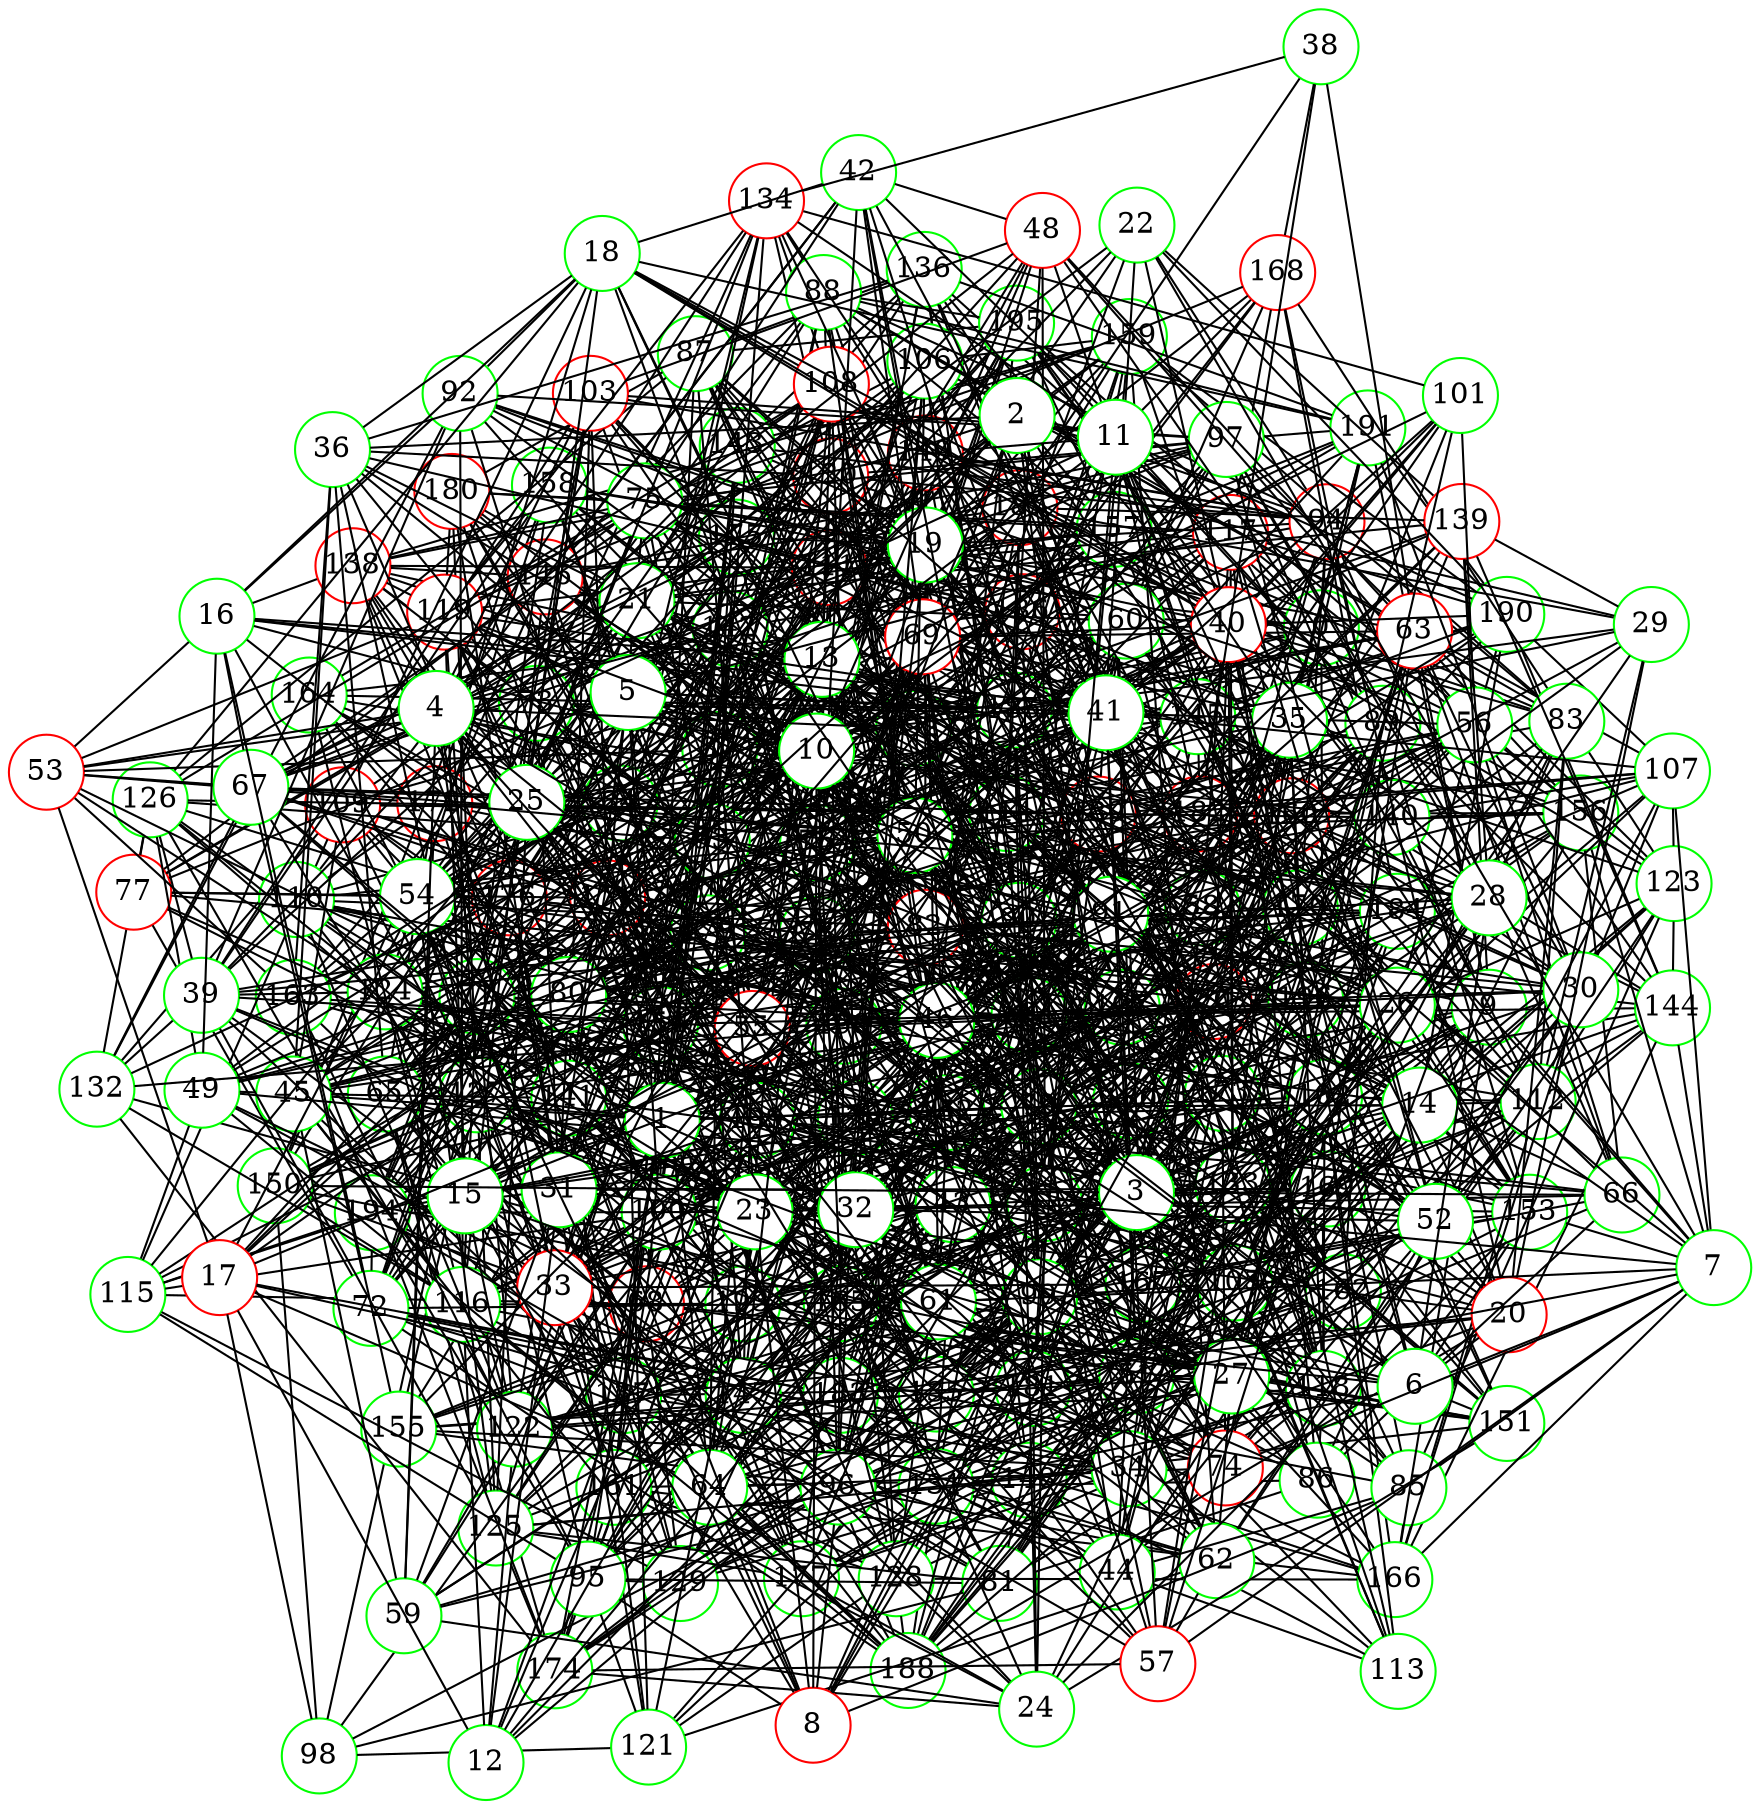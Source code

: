 graph {
graph ["layout"="fdp"]
node ["style"="filled","fillcolor"="white","fixedsize"="true","shape"="circle"]
"0" ["color"="green"]
"65" ["color"="green"]
"192" ["color"="green"]
"193" ["color"="green"]
"196" ["color"="green"]
"198" ["color"="green"]
"68" ["color"="red"]
"129" ["color"="green"]
"172" ["color"="red"]
"177" ["color"="green"]
"174" ["color"="green"]
"199" ["color"="green"]
"176" ["color"="red"]
"194" ["color"="green"]
"195" ["color"="green"]
"197" ["color"="green"]
"148" ["color"="green"]
"161" ["color"="green"]
"166" ["color"="green"]
"183" ["color"="green"]
"170" ["color"="green"]
"175" ["color"="green"]
"178" ["color"="green"]
"171" ["color"="red"]
"181" ["color"="green"]
"185" ["color"="green"]
"187" ["color"="red"]
"188" ["color"="green"]
"190" ["color"="green"]
"191" ["color"="green"]
"156" ["color"="green"]
"162" ["color"="green"]
"163" ["color"="green"]
"189" ["color"="red"]
"182" ["color"="red"]
"186" ["color"="red"]
"98" ["color"="green"]
"150" ["color"="green"]
"179" ["color"="green"]
"180" ["color"="red"]
"158" ["color"="green"]
"121" ["color"="green"]
"141" ["color"="green"]
"173" ["color"="green"]
"70" ["color"="red"]
"130" ["color"="green"]
"131" ["color"="green"]
"151" ["color"="green"]
"165" ["color"="green"]
"169" ["color"="green"]
"157" ["color"="green"]
"160" ["color"="red"]
"167" ["color"="green"]
"137" ["color"="green"]
"142" ["color"="green"]
"145" ["color"="green"]
"146" ["color"="red"]
"154" ["color"="green"]
"159" ["color"="green"]
"144" ["color"="green"]
"135" ["color"="green"]
"155" ["color"="green"]
"104" ["color"="green"]
"136" ["color"="green"]
"143" ["color"="green"]
"109" ["color"="red"]
"132" ["color"="green"]
"140" ["color"="green"]
"168" ["color"="red"]
"184" ["color"="green"]
"114" ["color"="green"]
"164" ["color"="green"]
"153" ["color"="green"]
"115" ["color"="green"]
"120" ["color"="red"]
"128" ["color"="green"]
"134" ["color"="red"]
"112" ["color"="green"]
"118" ["color"="green"]
"122" ["color"="green"]
"124" ["color"="green"]
"133" ["color"="green"]
"126" ["color"="green"]
"127" ["color"="green"]
"123" ["color"="green"]
"149" ["color"="red"]
"138" ["color"="red"]
"147" ["color"="green"]
"111" ["color"="red"]
"117" ["color"="red"]
"87" ["color"="green"]
"152" ["color"="green"]
"125" ["color"="green"]
"71" ["color"="green"]
"103" ["color"="red"]
"116" ["color"="green"]
"86" ["color"="green"]
"90" ["color"="green"]
"101" ["color"="green"]
"105" ["color"="green"]
"113" ["color"="green"]
"73" ["color"="green"]
"96" ["color"="green"]
"106" ["color"="green"]
"107" ["color"="green"]
"119" ["color"="red"]
"93" ["color"="green"]
"76" ["color"="green"]
"99" ["color"="green"]
"102" ["color"="green"]
"110" ["color"="green"]
"79" ["color"="green"]
"139" ["color"="red"]
"83" ["color"="green"]
"88" ["color"="green"]
"94" ["color"="red"]
"95" ["color"="green"]
"89" ["color"="green"]
"100" ["color"="green"]
"81" ["color"="green"]
"37" ["color"="green"]
"64" ["color"="green"]
"74" ["color"="red"]
"75" ["color"="green"]
"97" ["color"="green"]
"77" ["color"="red"]
"78" ["color"="green"]
"82" ["color"="red"]
"85" ["color"="green"]
"108" ["color"="red"]
"48" ["color"="red"]
"56" ["color"="green"]
"66" ["color"="green"]
"53" ["color"="red"]
"9" ["color"="green"]
"34" ["color"="green"]
"72" ["color"="green"]
"43" ["color"="green"]
"51" ["color"="green"]
"58" ["color"="green"]
"80" ["color"="green"]
"60" ["color"="green"]
"92" ["color"="green"]
"61" ["color"="green"]
"84" ["color"="green"]
"63" ["color"="red"]
"69" ["color"="red"]
"21" ["color"="green"]
"36" ["color"="green"]
"45" ["color"="green"]
"49" ["color"="green"]
"55" ["color"="red"]
"59" ["color"="green"]
"50" ["color"="green"]
"91" ["color"="green"]
"54" ["color"="green"]
"22" ["color"="green"]
"40" ["color"="red"]
"46" ["color"="green"]
"67" ["color"="green"]
"62" ["color"="green"]
"30" ["color"="green"]
"44" ["color"="green"]
"26" ["color"="green"]
"47" ["color"="green"]
"1" ["color"="green"]
"35" ["color"="green"]
"13" ["color"="green"]
"14" ["color"="green"]
"19" ["color"="green"]
"33" ["color"="red"]
"42" ["color"="green"]
"20" ["color"="red"]
"23" ["color"="green"]
"39" ["color"="green"]
"31" ["color"="green"]
"29" ["color"="green"]
"24" ["color"="green"]
"27" ["color"="green"]
"32" ["color"="green"]
"52" ["color"="green"]
"16" ["color"="green"]
"18" ["color"="green"]
"25" ["color"="green"]
"2" ["color"="green"]
"5" ["color"="green"]
"41" ["color"="green"]
"57" ["color"="red"]
"10" ["color"="green"]
"11" ["color"="green"]
"15" ["color"="green"]
"3" ["color"="green"]
"8" ["color"="red"]
"4" ["color"="green"]
"6" ["color"="green"]
"7" ["color"="green"]
"28" ["color"="green"]
"12" ["color"="green"]
"17" ["color"="red"]
"38" ["color"="green"]
"0" -- "65"
"0" -- "37"
"0" -- "136"
"0" -- "9"
"0" -- "76"
"0" -- "78"
"0" -- "47"
"0" -- "111"
"0" -- "51"
"0" -- "84"
"0" -- "117"
"0" -- "118"
"0" -- "58"
"0" -- "186"
"0" -- "187"
"0" -- "94"
"65" -- "192"
"65" -- "68"
"65" -- "71"
"65" -- "104"
"65" -- "73"
"65" -- "137"
"65" -- "76"
"65" -- "172"
"65" -- "174"
"65" -- "111"
"65" -- "175"
"65" -- "176"
"65" -- "81"
"65" -- "177"
"65" -- "187"
"65" -- "125"
"192" -- "193"
"192" -- "196"
"196" -- "198"
"68" -- "129"
"68" -- "98"
"68" -- "70"
"68" -- "138"
"68" -- "111"
"68" -- "177"
"68" -- "115"
"68" -- "182"
"68" -- "87"
"68" -- "151"
"68" -- "152"
"68" -- "154"
"68" -- "125"
"129" -- "172"
"129" -- "174"
"129" -- "176"
"129" -- "148"
"172" -- "177"
"174" -- "199"
"176" -- "194"
"176" -- "195"
"176" -- "197"
"176" -- "199"
"148" -- "161"
"148" -- "170"
"148" -- "171"
"148" -- "156"
"161" -- "166"
"161" -- "174"
"166" -- "183"
"183" -- "198"
"170" -- "192"
"170" -- "198"
"170" -- "175"
"175" -- "195"
"175" -- "178"
"178" -- "194"
"178" -- "197"
"171" -- "177"
"171" -- "178"
"171" -- "181"
"171" -- "185"
"171" -- "188"
"171" -- "190"
"185" -- "187"
"190" -- "191"
"156" -- "162"
"156" -- "195"
"156" -- "182"
"156" -- "185"
"162" -- "163"
"162" -- "197"
"162" -- "198"
"162" -- "178"
"162" -- "181"
"162" -- "185"
"162" -- "188"
"162" -- "189"
"163" -- "174"
"189" -- "193"
"182" -- "183"
"182" -- "186"
"186" -- "194"
"186" -- "196"
"98" -- "176"
"98" -- "150"
"98" -- "121"
"150" -- "179"
"150" -- "158"
"179" -- "195"
"179" -- "180"
"179" -- "181"
"158" -- "179"
"121" -- "176"
"121" -- "148"
"121" -- "181"
"121" -- "141"
"121" -- "173"
"141" -- "195"
"141" -- "175"
"141" -- "181"
"141" -- "189"
"173" -- "183"
"173" -- "185"
"70" -- "130"
"70" -- "135"
"70" -- "104"
"70" -- "136"
"70" -- "137"
"70" -- "141"
"70" -- "114"
"70" -- "118"
"70" -- "120"
"70" -- "185"
"70" -- "187"
"70" -- "188"
"70" -- "127"
"70" -- "191"
"130" -- "192"
"130" -- "131"
"130" -- "137"
"130" -- "144"
"130" -- "180"
"130" -- "151"
"130" -- "156"
"130" -- "188"
"130" -- "157"
"131" -- "141"
"131" -- "175"
"131" -- "151"
"131" -- "188"
"131" -- "157"
"151" -- "196"
"151" -- "165"
"151" -- "169"
"151" -- "173"
"151" -- "157"
"165" -- "166"
"169" -- "193"
"169" -- "199"
"157" -- "160"
"157" -- "192"
"157" -- "195"
"157" -- "167"
"157" -- "171"
"157" -- "180"
"157" -- "191"
"160" -- "196"
"160" -- "198"
"160" -- "170"
"160" -- "178"
"160" -- "181"
"160" -- "186"
"167" -- "174"
"167" -- "185"
"167" -- "191"
"137" -- "165"
"137" -- "142"
"137" -- "174"
"137" -- "176"
"137" -- "181"
"137" -- "154"
"137" -- "188"
"142" -- "160"
"142" -- "194"
"142" -- "195"
"142" -- "165"
"142" -- "198"
"142" -- "170"
"142" -- "171"
"142" -- "173"
"142" -- "175"
"142" -- "145"
"142" -- "146"
"142" -- "179"
"142" -- "158"
"142" -- "159"
"145" -- "182"
"145" -- "183"
"145" -- "190"
"146" -- "197"
"146" -- "170"
"146" -- "173"
"146" -- "150"
"146" -- "183"
"146" -- "154"
"146" -- "187"
"154" -- "161"
"154" -- "171"
"154" -- "189"
"159" -- "160"
"159" -- "185"
"159" -- "190"
"144" -- "166"
"144" -- "167"
"144" -- "175"
"144" -- "148"
"144" -- "186"
"144" -- "190"
"135" -- "162"
"135" -- "196"
"135" -- "169"
"135" -- "173"
"135" -- "177"
"135" -- "181"
"135" -- "154"
"135" -- "155"
"135" -- "189"
"155" -- "193"
"155" -- "179"
"155" -- "183"
"104" -- "192"
"104" -- "161"
"104" -- "136"
"104" -- "109"
"104" -- "112"
"104" -- "144"
"104" -- "114"
"104" -- "179"
"104" -- "149"
"104" -- "150"
"104" -- "182"
"104" -- "120"
"104" -- "189"
"136" -- "163"
"136" -- "199"
"136" -- "143"
"136" -- "176"
"136" -- "191"
"143" -- "161"
"143" -- "159"
"109" -- "193"
"109" -- "132"
"109" -- "165"
"109" -- "199"
"109" -- "137"
"109" -- "140"
"109" -- "172"
"109" -- "173"
"109" -- "114"
"109" -- "115"
"109" -- "120"
"109" -- "154"
"109" -- "186"
"132" -- "176"
"132" -- "174"
"140" -- "195"
"140" -- "197"
"140" -- "168"
"140" -- "145"
"140" -- "179"
"140" -- "183"
"140" -- "156"
"168" -- "184"
"168" -- "186"
"184" -- "189"
"114" -- "162"
"114" -- "194"
"114" -- "164"
"114" -- "180"
"114" -- "183"
"114" -- "153"
"114" -- "187"
"164" -- "176"
"164" -- "198"
"164" -- "185"
"164" -- "186"
"153" -- "160"
"153" -- "196"
"153" -- "177"
"153" -- "179"
"153" -- "184"
"115" -- "129"
"115" -- "194"
"115" -- "154"
"120" -- "128"
"120" -- "134"
"120" -- "169"
"120" -- "142"
"120" -- "175"
"120" -- "179"
"120" -- "186"
"128" -- "161"
"128" -- "166"
"128" -- "137"
"128" -- "185"
"128" -- "170"
"128" -- "188"
"134" -- "141"
"134" -- "179"
"134" -- "186"
"112" -- "160"
"112" -- "193"
"112" -- "166"
"112" -- "140"
"112" -- "143"
"112" -- "178"
"112" -- "181"
"112" -- "118"
"112" -- "182"
"112" -- "183"
"112" -- "123"
"118" -- "128"
"118" -- "193"
"118" -- "165"
"118" -- "198"
"118" -- "173"
"118" -- "145"
"118" -- "148"
"118" -- "122"
"118" -- "127"
"122" -- "198"
"122" -- "167"
"122" -- "169"
"122" -- "154"
"122" -- "124"
"122" -- "126"
"124" -- "161"
"124" -- "193"
"124" -- "133"
"124" -- "142"
"124" -- "178"
"124" -- "181"
"124" -- "182"
"124" -- "186"
"133" -- "198"
"133" -- "174"
"133" -- "151"
"133" -- "183"
"133" -- "184"
"133" -- "186"
"133" -- "188"
"133" -- "158"
"126" -- "130"
"126" -- "132"
"126" -- "141"
"126" -- "183"
"126" -- "189"
"127" -- "148"
"127" -- "180"
"127" -- "150"
"127" -- "155"
"123" -- "131"
"123" -- "168"
"123" -- "169"
"123" -- "144"
"149" -- "163"
"149" -- "165"
"149" -- "197"
"149" -- "173"
"149" -- "185"
"149" -- "187"
"138" -- "146"
"138" -- "147"
"138" -- "149"
"138" -- "185"
"138" -- "154"
"138" -- "189"
"138" -- "159"
"147" -- "192"
"147" -- "166"
"147" -- "179"
"147" -- "182"
"147" -- "154"
"147" -- "188"
"111" -- "130"
"111" -- "138"
"111" -- "141"
"111" -- "148"
"111" -- "156"
"111" -- "158"
"111" -- "159"
"111" -- "165"
"111" -- "169"
"111" -- "173"
"111" -- "117"
"111" -- "184"
"111" -- "186"
"111" -- "127"
"117" -- "160"
"117" -- "133"
"117" -- "168"
"117" -- "180"
"117" -- "123"
"117" -- "190"
"117" -- "127"
"87" -- "195"
"87" -- "167"
"87" -- "136"
"87" -- "111"
"87" -- "114"
"87" -- "180"
"87" -- "182"
"87" -- "126"
"152" -- "163"
"152" -- "196"
"152" -- "174"
"152" -- "183"
"125" -- "167"
"125" -- "199"
"125" -- "174"
"125" -- "177"
"125" -- "148"
"125" -- "127"
"71" -- "160"
"71" -- "161"
"71" -- "194"
"71" -- "103"
"71" -- "104"
"71" -- "141"
"71" -- "116"
"71" -- "86"
"71" -- "152"
"71" -- "185"
"71" -- "90"
"71" -- "122"
"71" -- "158"
"103" -- "192"
"103" -- "171"
"103" -- "141"
"103" -- "176"
"103" -- "127"
"116" -- "193"
"116" -- "132"
"116" -- "164"
"116" -- "197"
"116" -- "198"
"116" -- "171"
"116" -- "145"
"116" -- "146"
"116" -- "178"
"116" -- "150"
"116" -- "188"
"86" -- "192"
"86" -- "131"
"86" -- "167"
"86" -- "117"
"86" -- "118"
"86" -- "153"
"90" -- "192"
"90" -- "129"
"90" -- "193"
"90" -- "130"
"90" -- "196"
"90" -- "134"
"90" -- "199"
"90" -- "136"
"90" -- "143"
"90" -- "159"
"90" -- "161"
"90" -- "162"
"90" -- "101"
"90" -- "165"
"90" -- "105"
"90" -- "171"
"90" -- "172"
"90" -- "180"
"101" -- "160"
"101" -- "134"
"101" -- "104"
"101" -- "189"
"105" -- "131"
"105" -- "199"
"105" -- "113"
"105" -- "152"
"105" -- "184"
"105" -- "123"
"105" -- "188"
"113" -- "148"
"113" -- "133"
"113" -- "197"
"113" -- "182"
"113" -- "137"
"73" -- "96"
"73" -- "192"
"73" -- "131"
"73" -- "134"
"73" -- "135"
"73" -- "105"
"73" -- "106"
"73" -- "138"
"73" -- "176"
"73" -- "145"
"73" -- "182"
"73" -- "119"
"73" -- "152"
"73" -- "187"
"73" -- "93"
"96" -- "98"
"96" -- "162"
"96" -- "198"
"96" -- "114"
"96" -- "178"
"96" -- "152"
"96" -- "184"
"96" -- "155"
"96" -- "187"
"106" -- "107"
"106" -- "176"
"106" -- "178"
"106" -- "179"
"106" -- "118"
"106" -- "119"
"106" -- "159"
"107" -- "133"
"107" -- "140"
"107" -- "112"
"107" -- "178"
"107" -- "123"
"107" -- "189"
"107" -- "190"
"119" -- "128"
"119" -- "134"
"119" -- "135"
"119" -- "168"
"119" -- "138"
"119" -- "180"
"119" -- "157"
"119" -- "158"
"119" -- "127"
"93" -- "195"
"93" -- "166"
"93" -- "169"
"93" -- "138"
"93" -- "141"
"93" -- "111"
"93" -- "143"
"93" -- "180"
"93" -- "185"
"93" -- "125"
"93" -- "157"
"93" -- "126"
"76" -- "96"
"76" -- "99"
"76" -- "197"
"76" -- "102"
"76" -- "136"
"76" -- "106"
"76" -- "107"
"76" -- "110"
"76" -- "79"
"76" -- "111"
"76" -- "115"
"76" -- "89"
"76" -- "187"
"76" -- "159"
"99" -- "135"
"99" -- "140"
"99" -- "153"
"99" -- "160"
"99" -- "105"
"99" -- "106"
"99" -- "174"
"99" -- "175"
"99" -- "112"
"99" -- "113"
"99" -- "114"
"99" -- "185"
"99" -- "122"
"99" -- "186"
"102" -- "165"
"102" -- "166"
"102" -- "135"
"102" -- "105"
"102" -- "110"
"102" -- "112"
"102" -- "113"
"102" -- "179"
"102" -- "118"
"102" -- "187"
"110" -- "192"
"110" -- "198"
"110" -- "172"
"110" -- "141"
"110" -- "122"
"110" -- "188"
"79" -- "164"
"79" -- "196"
"79" -- "198"
"79" -- "199"
"79" -- "139"
"79" -- "171"
"79" -- "83"
"79" -- "147"
"79" -- "116"
"79" -- "182"
"79" -- "153"
"79" -- "156"
"79" -- "95"
"139" -- "173"
"139" -- "144"
"139" -- "185"
"139" -- "187"
"83" -- "171"
"83" -- "112"
"83" -- "88"
"83" -- "120"
"83" -- "184"
"83" -- "157"
"83" -- "94"
"83" -- "159"
"88" -- "192"
"88" -- "195"
"88" -- "172"
"88" -- "114"
"88" -- "146"
"88" -- "117"
"88" -- "120"
"88" -- "152"
"88" -- "154"
"88" -- "124"
"88" -- "93"
"88" -- "157"
"88" -- "94"
"88" -- "191"
"94" -- "103"
"94" -- "170"
"94" -- "142"
"94" -- "143"
"94" -- "176"
"94" -- "149"
"94" -- "181"
"94" -- "120"
"95" -- "129"
"95" -- "193"
"95" -- "194"
"95" -- "163"
"95" -- "199"
"95" -- "105"
"95" -- "140"
"95" -- "115"
"95" -- "152"
"95" -- "121"
"95" -- "189"
"95" -- "127"
"89" -- "160"
"89" -- "162"
"89" -- "195"
"89" -- "100"
"89" -- "135"
"89" -- "104"
"89" -- "105"
"89" -- "143"
"89" -- "144"
"89" -- "147"
"89" -- "153"
"89" -- "189"
"89" -- "158"
"100" -- "161"
"100" -- "143"
"100" -- "114"
"100" -- "115"
"100" -- "149"
"100" -- "152"
"100" -- "184"
"100" -- "126"
"81" -- "96"
"81" -- "98"
"81" -- "196"
"81" -- "133"
"81" -- "165"
"81" -- "145"
"81" -- "83"
"81" -- "116"
"81" -- "86"
"81" -- "118"
"81" -- "125"
"81" -- "95"
"37" -- "64"
"37" -- "100"
"37" -- "133"
"37" -- "197"
"37" -- "103"
"37" -- "73"
"37" -- "170"
"37" -- "76"
"37" -- "108"
"37" -- "140"
"37" -- "175"
"37" -- "48"
"37" -- "53"
"37" -- "187"
"37" -- "95"
"64" -- "128"
"64" -- "193"
"64" -- "99"
"64" -- "164"
"64" -- "74"
"64" -- "170"
"64" -- "79"
"64" -- "154"
"64" -- "187"
"64" -- "188"
"74" -- "196"
"74" -- "135"
"74" -- "75"
"74" -- "140"
"74" -- "173"
"74" -- "78"
"74" -- "112"
"74" -- "82"
"74" -- "118"
"74" -- "90"
"74" -- "127"
"75" -- "97"
"75" -- "194"
"75" -- "196"
"75" -- "197"
"75" -- "199"
"75" -- "138"
"75" -- "171"
"75" -- "77"
"75" -- "189"
"75" -- "126"
"75" -- "159"
"97" -- "198"
"97" -- "103"
"97" -- "140"
"97" -- "142"
"97" -- "111"
"97" -- "146"
"97" -- "120"
"97" -- "185"
"97" -- "154"
"97" -- "123"
"97" -- "191"
"77" -- "176"
"77" -- "196"
"77" -- "171"
"77" -- "126"
"77" -- "175"
"78" -- "128"
"78" -- "195"
"78" -- "133"
"78" -- "141"
"78" -- "176"
"78" -- "82"
"78" -- "85"
"78" -- "117"
"78" -- "150"
"78" -- "184"
"78" -- "121"
"78" -- "127"
"82" -- "164"
"82" -- "197"
"82" -- "110"
"82" -- "144"
"82" -- "149"
"82" -- "150"
"82" -- "184"
"82" -- "157"
"82" -- "159"
"85" -- "178"
"85" -- "116"
"85" -- "166"
"85" -- "105"
"85" -- "123"
"85" -- "189"
"108" -- "193"
"108" -- "164"
"108" -- "133"
"108" -- "171"
"108" -- "143"
"108" -- "178"
"108" -- "152"
"108" -- "154"
"108" -- "123"
"108" -- "156"
"108" -- "189"
"48" -- "196"
"48" -- "103"
"48" -- "78"
"48" -- "114"
"48" -- "149"
"48" -- "56"
"48" -- "89"
"48" -- "156"
"56" -- "66"
"56" -- "101"
"56" -- "165"
"56" -- "70"
"56" -- "199"
"56" -- "144"
"56" -- "178"
"56" -- "149"
"56" -- "152"
"56" -- "185"
"56" -- "90"
"56" -- "189"
"56" -- "190"
"66" -- "129"
"66" -- "167"
"66" -- "199"
"66" -- "152"
"66" -- "90"
"66" -- "186"
"66" -- "156"
"66" -- "94"
"53" -- "163"
"53" -- "119"
"53" -- "199"
"53" -- "73"
"53" -- "124"
"53" -- "172"
"9" -- "34"
"9" -- "100"
"9" -- "133"
"9" -- "166"
"9" -- "135"
"9" -- "167"
"9" -- "199"
"9" -- "139"
"9" -- "147"
"9" -- "21"
"9" -- "117"
"9" -- "149"
"9" -- "183"
"9" -- "188"
"9" -- "93"
"9" -- "63"
"9" -- "191"
"34" -- "99"
"34" -- "72"
"34" -- "137"
"34" -- "169"
"34" -- "43"
"34" -- "177"
"34" -- "84"
"34" -- "152"
"34" -- "90"
"34" -- "155"
"34" -- "125"
"34" -- "63"
"34" -- "191"
"72" -- "96"
"72" -- "194"
"72" -- "165"
"72" -- "77"
"72" -- "176"
"72" -- "179"
"72" -- "183"
"72" -- "120"
"72" -- "188"
"43" -- "64"
"43" -- "131"
"43" -- "70"
"43" -- "76"
"43" -- "82"
"43" -- "88"
"43" -- "89"
"43" -- "154"
"43" -- "155"
"43" -- "161"
"43" -- "162"
"43" -- "100"
"43" -- "169"
"43" -- "111"
"43" -- "177"
"43" -- "51"
"43" -- "182"
"43" -- "184"
"43" -- "60"
"43" -- "190"
"51" -- "64"
"51" -- "192"
"51" -- "129"
"51" -- "132"
"51" -- "197"
"51" -- "178"
"51" -- "148"
"51" -- "181"
"51" -- "151"
"51" -- "58"
"51" -- "122"
"51" -- "188"
"58" -- "96"
"58" -- "136"
"58" -- "80"
"58" -- "117"
"58" -- "118"
"58" -- "87"
"58" -- "184"
"58" -- "187"
"58" -- "60"
"80" -- "164"
"80" -- "165"
"80" -- "171"
"80" -- "111"
"80" -- "177"
"80" -- "149"
"80" -- "184"
"60" -- "97"
"60" -- "129"
"60" -- "168"
"60" -- "106"
"60" -- "170"
"60" -- "80"
"60" -- "153"
"60" -- "90"
"60" -- "92"
"60" -- "124"
"60" -- "61"
"92" -- "192"
"92" -- "97"
"92" -- "132"
"92" -- "105"
"92" -- "175"
"92" -- "116"
"92" -- "154"
"61" -- "64"
"61" -- "129"
"61" -- "193"
"61" -- "99"
"61" -- "197"
"61" -- "75"
"61" -- "77"
"61" -- "78"
"61" -- "142"
"61" -- "80"
"61" -- "113"
"61" -- "149"
"61" -- "152"
"61" -- "90"
"84" -- "101"
"84" -- "134"
"84" -- "167"
"84" -- "106"
"84" -- "108"
"84" -- "176"
"84" -- "152"
"84" -- "121"
"84" -- "122"
"84" -- "154"
"63" -- "192"
"63" -- "66"
"63" -- "69"
"63" -- "133"
"63" -- "169"
"63" -- "172"
"63" -- "185"
"63" -- "158"
"69" -- "193"
"69" -- "100"
"69" -- "199"
"69" -- "137"
"69" -- "179"
"69" -- "148"
"69" -- "181"
"69" -- "87"
"69" -- "152"
"69" -- "123"
"69" -- "93"
"69" -- "190"
"69" -- "191"
"21" -- "97"
"21" -- "130"
"21" -- "99"
"21" -- "36"
"21" -- "132"
"21" -- "72"
"21" -- "139"
"21" -- "77"
"21" -- "50"
"21" -- "178"
"21" -- "22"
"21" -- "150"
"21" -- "184"
"21" -- "26"
"21" -- "60"
"21" -- "157"
"36" -- "65"
"36" -- "163"
"36" -- "136"
"36" -- "45"
"36" -- "80"
"36" -- "84"
"36" -- "120"
"36" -- "186"
"36" -- "127"
"45" -- "65"
"45" -- "129"
"45" -- "109"
"45" -- "141"
"45" -- "49"
"45" -- "82"
"45" -- "179"
"45" -- "116"
"45" -- "55"
"45" -- "58"
"45" -- "90"
"45" -- "59"
"45" -- "188"
"45" -- "93"
"49" -- "131"
"49" -- "68"
"49" -- "69"
"49" -- "133"
"49" -- "78"
"49" -- "177"
"49" -- "82"
"49" -- "115"
"49" -- "189"
"49" -- "126"
"55" -- "64"
"55" -- "128"
"55" -- "195"
"55" -- "197"
"55" -- "141"
"55" -- "147"
"55" -- "84"
"55" -- "87"
"55" -- "90"
"55" -- "93"
"55" -- "158"
"55" -- "163"
"55" -- "104"
"55" -- "105"
"55" -- "110"
"55" -- "180"
"55" -- "117"
"55" -- "118"
"55" -- "185"
"55" -- "58"
"55" -- "60"
"59" -- "131"
"59" -- "147"
"59" -- "100"
"59" -- "122"
"59" -- "172"
"50" -- "141"
"50" -- "146"
"50" -- "85"
"50" -- "87"
"50" -- "91"
"50" -- "156"
"50" -- "97"
"50" -- "100"
"50" -- "167"
"50" -- "169"
"50" -- "106"
"50" -- "171"
"50" -- "179"
"50" -- "53"
"50" -- "54"
"50" -- "119"
"50" -- "56"
"50" -- "120"
"50" -- "122"
"50" -- "190"
"91" -- "103"
"91" -- "107"
"91" -- "142"
"91" -- "119"
"91" -- "152"
"91" -- "124"
"91" -- "188"
"91" -- "125"
"91" -- "158"
"54" -- "161"
"54" -- "193"
"54" -- "70"
"54" -- "106"
"54" -- "143"
"54" -- "175"
"54" -- "84"
"54" -- "148"
"54" -- "186"
"54" -- "187"
"54" -- "124"
"54" -- "125"
"54" -- "157"
"54" -- "158"
"54" -- "127"
"22" -- "198"
"22" -- "40"
"22" -- "139"
"22" -- "45"
"22" -- "93"
"22" -- "189"
"22" -- "30"
"22" -- "94"
"22" -- "190"
"40" -- "195"
"40" -- "101"
"40" -- "133"
"40" -- "70"
"40" -- "102"
"40" -- "71"
"40" -- "136"
"40" -- "75"
"40" -- "76"
"40" -- "141"
"40" -- "46"
"40" -- "80"
"40" -- "145"
"40" -- "50"
"40" -- "83"
"40" -- "85"
"40" -- "149"
"40" -- "182"
"40" -- "152"
"40" -- "94"
"46" -- "160"
"46" -- "194"
"46" -- "67"
"46" -- "195"
"46" -- "132"
"46" -- "71"
"46" -- "105"
"46" -- "137"
"46" -- "139"
"46" -- "110"
"46" -- "118"
"46" -- "56"
"46" -- "189"
"46" -- "62"
"46" -- "190"
"67" -- "132"
"67" -- "165"
"67" -- "72"
"67" -- "137"
"67" -- "171"
"67" -- "108"
"67" -- "142"
"67" -- "175"
"67" -- "84"
"67" -- "149"
"67" -- "189"
"62" -- "96"
"62" -- "99"
"62" -- "131"
"62" -- "72"
"62" -- "82"
"62" -- "121"
"62" -- "154"
"62" -- "123"
"62" -- "159"
"30" -- "160"
"30" -- "68"
"30" -- "70"
"30" -- "166"
"30" -- "74"
"30" -- "44"
"30" -- "145"
"30" -- "82"
"30" -- "51"
"30" -- "182"
"30" -- "55"
"30" -- "91"
"30" -- "63"
"30" -- "191"
"44" -- "194"
"44" -- "131"
"44" -- "104"
"44" -- "74"
"44" -- "170"
"44" -- "173"
"44" -- "142"
"44" -- "85"
"44" -- "183"
"44" -- "58"
"26" -- "197"
"26" -- "198"
"26" -- "167"
"26" -- "105"
"26" -- "107"
"26" -- "76"
"26" -- "173"
"26" -- "176"
"26" -- "114"
"26" -- "51"
"26" -- "179"
"26" -- "181"
"26" -- "56"
"26" -- "154"
"26" -- "123"
"26" -- "188"
"47" -- "193"
"47" -- "133"
"47" -- "80"
"47" -- "86"
"47" -- "89"
"47" -- "153"
"47" -- "156"
"47" -- "159"
"47" -- "161"
"47" -- "170"
"47" -- "172"
"47" -- "48"
"47" -- "181"
"47" -- "54"
"47" -- "120"
"47" -- "185"
"47" -- "59"
"47" -- "124"
"47" -- "125"
"47" -- "189"
"1" -- "65"
"1" -- "35"
"1" -- "68"
"1" -- "100"
"1" -- "196"
"1" -- "102"
"1" -- "104"
"1" -- "74"
"1" -- "13"
"1" -- "45"
"1" -- "78"
"1" -- "110"
"1" -- "174"
"1" -- "79"
"1" -- "111"
"1" -- "143"
"1" -- "51"
"1" -- "115"
"1" -- "180"
"1" -- "181"
"1" -- "119"
"1" -- "122"
"1" -- "190"
"1" -- "127"
"35" -- "96"
"35" -- "195"
"35" -- "69"
"35" -- "133"
"35" -- "165"
"35" -- "170"
"35" -- "79"
"35" -- "112"
"35" -- "54"
"35" -- "118"
"35" -- "182"
"35" -- "58"
"35" -- "91"
"35" -- "187"
"35" -- "92"
"13" -- "192"
"13" -- "65"
"13" -- "194"
"13" -- "163"
"13" -- "70"
"13" -- "102"
"13" -- "103"
"13" -- "72"
"13" -- "105"
"13" -- "170"
"13" -- "108"
"13" -- "14"
"13" -- "16"
"13" -- "55"
"13" -- "87"
"13" -- "120"
"13" -- "152"
"13" -- "185"
"13" -- "30"
"13" -- "159"
"14" -- "34"
"14" -- "99"
"14" -- "37"
"14" -- "165"
"14" -- "198"
"14" -- "105"
"14" -- "43"
"14" -- "79"
"14" -- "19"
"14" -- "20"
"14" -- "84"
"14" -- "24"
"14" -- "153"
"14" -- "27"
"14" -- "190"
"19" -- "33"
"19" -- "162"
"19" -- "67"
"19" -- "134"
"19" -- "168"
"19" -- "42"
"19" -- "175"
"19" -- "49"
"19" -- "177"
"19" -- "56"
"19" -- "120"
"19" -- "92"
"19" -- "94"
"19" -- "158"
"33" -- "37"
"33" -- "197"
"33" -- "167"
"33" -- "199"
"33" -- "104"
"33" -- "43"
"33" -- "46"
"33" -- "79"
"33" -- "50"
"33" -- "178"
"33" -- "150"
"33" -- "90"
"33" -- "93"
"33" -- "127"
"42" -- "48"
"42" -- "146"
"42" -- "69"
"42" -- "117"
"42" -- "197"
"42" -- "182"
"42" -- "75"
"42" -- "78"
"42" -- "110"
"42" -- "79"
"20" -- "133"
"20" -- "199"
"20" -- "137"
"20" -- "169"
"20" -- "170"
"20" -- "177"
"20" -- "114"
"20" -- "83"
"20" -- "23"
"20" -- "183"
"20" -- "91"
"20" -- "188"
"20" -- "29"
"20" -- "189"
"20" -- "94"
"23" -- "65"
"23" -- "193"
"23" -- "130"
"23" -- "194"
"23" -- "67"
"23" -- "37"
"23" -- "197"
"23" -- "39"
"23" -- "73"
"23" -- "170"
"23" -- "139"
"23" -- "141"
"23" -- "46"
"23" -- "47"
"23" -- "61"
"23" -- "62"
"23" -- "31"
"23" -- "63"
"39" -- "160"
"39" -- "103"
"39" -- "137"
"39" -- "143"
"39" -- "147"
"39" -- "86"
"39" -- "90"
"39" -- "154"
"39" -- "92"
"39" -- "124"
"39" -- "125"
"39" -- "126"
"39" -- "158"
"31" -- "64"
"31" -- "96"
"31" -- "34"
"31" -- "194"
"31" -- "102"
"31" -- "199"
"31" -- "168"
"31" -- "73"
"31" -- "169"
"31" -- "108"
"31" -- "80"
"31" -- "176"
"31" -- "50"
"31" -- "180"
"31" -- "149"
"31" -- "54"
"31" -- "120"
"31" -- "59"
"29" -- "112"
"29" -- "145"
"29" -- "37"
"29" -- "149"
"29" -- "197"
"29" -- "102"
"29" -- "91"
"29" -- "139"
"29" -- "187"
"24" -- "161"
"24" -- "131"
"24" -- "163"
"24" -- "102"
"24" -- "174"
"24" -- "47"
"24" -- "177"
"24" -- "147"
"24" -- "181"
"24" -- "151"
"24" -- "153"
"24" -- "185"
"24" -- "59"
"27" -- "131"
"27" -- "135"
"27" -- "74"
"27" -- "80"
"27" -- "144"
"27" -- "83"
"27" -- "148"
"27" -- "150"
"27" -- "151"
"27" -- "154"
"27" -- "91"
"27" -- "32"
"27" -- "162"
"27" -- "99"
"27" -- "100"
"27" -- "101"
"27" -- "102"
"27" -- "50"
"27" -- "51"
"27" -- "59"
"27" -- "62"
"27" -- "63"
"27" -- "127"
"32" -- "66"
"32" -- "197"
"32" -- "135"
"32" -- "106"
"32" -- "138"
"32" -- "140"
"32" -- "77"
"32" -- "173"
"32" -- "47"
"32" -- "178"
"32" -- "52"
"32" -- "84"
"32" -- "184"
"32" -- "185"
"32" -- "91"
"32" -- "125"
"52" -- "64"
"52" -- "96"
"52" -- "97"
"52" -- "167"
"52" -- "107"
"52" -- "141"
"52" -- "173"
"52" -- "145"
"52" -- "177"
"52" -- "82"
"52" -- "117"
"52" -- "86"
"52" -- "153"
"52" -- "58"
"52" -- "90"
"52" -- "62"
"16" -- "67"
"16" -- "37"
"16" -- "138"
"16" -- "49"
"16" -- "145"
"16" -- "18"
"16" -- "178"
"16" -- "53"
"16" -- "185"
"16" -- "155"
"16" -- "92"
"16" -- "127"
"18" -- "36"
"18" -- "40"
"18" -- "42"
"18" -- "76"
"18" -- "108"
"18" -- "172"
"18" -- "109"
"18" -- "175"
"18" -- "82"
"18" -- "25"
"18" -- "187"
"18" -- "92"
"18" -- "157"
"18" -- "126"
"18" -- "191"
"25" -- "134"
"25" -- "135"
"25" -- "43"
"25" -- "75"
"25" -- "79"
"25" -- "143"
"25" -- "48"
"25" -- "81"
"25" -- "145"
"25" -- "50"
"25" -- "178"
"25" -- "115"
"25" -- "54"
"25" -- "55"
"25" -- "91"
"25" -- "125"
"2" -- "36"
"2" -- "5"
"2" -- "69"
"2" -- "199"
"2" -- "136"
"2" -- "41"
"2" -- "11"
"2" -- "173"
"2" -- "176"
"2" -- "51"
"2" -- "84"
"2" -- "120"
"2" -- "25"
"2" -- "153"
"2" -- "157"
"2" -- "189"
"2" -- "94"
"5" -- "99"
"5" -- "36"
"5" -- "100"
"5" -- "72"
"5" -- "41"
"5" -- "10"
"5" -- "77"
"5" -- "141"
"5" -- "173"
"5" -- "117"
"5" -- "151"
"5" -- "185"
"5" -- "26"
"5" -- "154"
"5" -- "157"
"5" -- "158"
"41" -- "101"
"41" -- "134"
"41" -- "104"
"41" -- "107"
"41" -- "76"
"41" -- "111"
"41" -- "80"
"41" -- "49"
"41" -- "51"
"41" -- "86"
"41" -- "87"
"41" -- "119"
"41" -- "57"
"41" -- "155"
"41" -- "60"
"41" -- "93"
"41" -- "191"
"57" -- "194"
"57" -- "99"
"57" -- "133"
"57" -- "165"
"57" -- "105"
"57" -- "141"
"57" -- "174"
"57" -- "79"
"57" -- "148"
"57" -- "184"
"57" -- "62"
"10" -- "194"
"10" -- "163"
"10" -- "36"
"10" -- "165"
"10" -- "71"
"10" -- "169"
"10" -- "139"
"10" -- "45"
"10" -- "14"
"10" -- "46"
"10" -- "48"
"10" -- "80"
"10" -- "82"
"10" -- "147"
"10" -- "117"
"10" -- "55"
"10" -- "119"
"10" -- "25"
"10" -- "124"
"10" -- "157"
"10" -- "62"
"10" -- "191"
"11" -- "102"
"11" -- "134"
"11" -- "199"
"11" -- "168"
"11" -- "73"
"11" -- "170"
"11" -- "14"
"11" -- "15"
"11" -- "176"
"11" -- "149"
"11" -- "181"
"11" -- "182"
"11" -- "89"
"11" -- "185"
"11" -- "190"
"15" -- "129"
"15" -- "130"
"15" -- "72"
"15" -- "74"
"15" -- "141"
"15" -- "178"
"15" -- "182"
"15" -- "55"
"15" -- "119"
"15" -- "152"
"15" -- "58"
"15" -- "122"
"3" -- "192"
"3" -- "193"
"3" -- "66"
"3" -- "35"
"3" -- "37"
"3" -- "102"
"3" -- "166"
"3" -- "71"
"3" -- "103"
"3" -- "8"
"3" -- "9"
"3" -- "44"
"3" -- "76"
"3" -- "78"
"3" -- "144"
"3" -- "50"
"3" -- "114"
"3" -- "150"
"3" -- "182"
"3" -- "186"
"3" -- "27"
"3" -- "155"
"3" -- "94"
"8" -- "64"
"8" -- "96"
"8" -- "33"
"8" -- "131"
"8" -- "70"
"8" -- "10"
"8" -- "141"
"8" -- "47"
"8" -- "85"
"8" -- "54"
"8" -- "23"
"8" -- "95"
"4" -- "192"
"4" -- "33"
"4" -- "67"
"4" -- "134"
"4" -- "71"
"4" -- "103"
"4" -- "167"
"4" -- "106"
"4" -- "138"
"4" -- "171"
"4" -- "44"
"4" -- "78"
"4" -- "142"
"4" -- "111"
"4" -- "48"
"4" -- "82"
"4" -- "53"
"4" -- "25"
"4" -- "58"
"4" -- "90"
"4" -- "59"
"6" -- "66"
"6" -- "131"
"6" -- "68"
"6" -- "196"
"6" -- "7"
"6" -- "40"
"6" -- "78"
"6" -- "82"
"6" -- "179"
"6" -- "20"
"6" -- "86"
"6" -- "23"
"6" -- "151"
"6" -- "153"
"6" -- "28"
"6" -- "61"
"6" -- "93"
"7" -- "97"
"7" -- "166"
"7" -- "9"
"7" -- "74"
"7" -- "170"
"7" -- "107"
"7" -- "47"
"7" -- "144"
"7" -- "51"
"7" -- "85"
"7" -- "184"
"7" -- "57"
"7" -- "153"
"7" -- "58"
"7" -- "156"
"7" -- "61"
"28" -- "160"
"28" -- "192"
"28" -- "97"
"28" -- "162"
"28" -- "102"
"28" -- "40"
"28" -- "139"
"28" -- "140"
"28" -- "172"
"28" -- "47"
"28" -- "81"
"28" -- "50"
"28" -- "82"
"28" -- "178"
"28" -- "51"
"28" -- "83"
"28" -- "152"
"28" -- "154"
"12" -- "17"
"12" -- "178"
"12" -- "99"
"12" -- "116"
"12" -- "55"
"12" -- "199"
"12" -- "122"
"12" -- "43"
"12" -- "31"
"12" -- "47"
"17" -- "64"
"17" -- "98"
"17" -- "147"
"17" -- "179"
"17" -- "53"
"17" -- "69"
"17" -- "54"
"17" -- "71"
"17" -- "183"
"17" -- "91"
"17" -- "171"
"38" -- "69"
"38" -- "134"
"38" -- "182"
"38" -- "168"
"38" -- "63"
}